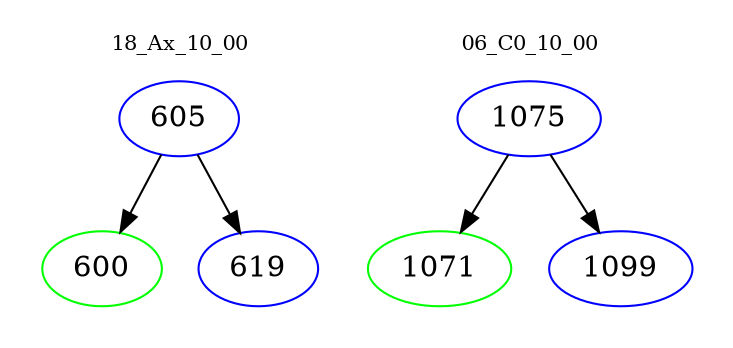 digraph{
subgraph cluster_0 {
color = white
label = "18_Ax_10_00";
fontsize=10;
T0_605 [label="605", color="blue"]
T0_605 -> T0_600 [color="black"]
T0_600 [label="600", color="green"]
T0_605 -> T0_619 [color="black"]
T0_619 [label="619", color="blue"]
}
subgraph cluster_1 {
color = white
label = "06_C0_10_00";
fontsize=10;
T1_1075 [label="1075", color="blue"]
T1_1075 -> T1_1071 [color="black"]
T1_1071 [label="1071", color="green"]
T1_1075 -> T1_1099 [color="black"]
T1_1099 [label="1099", color="blue"]
}
}

